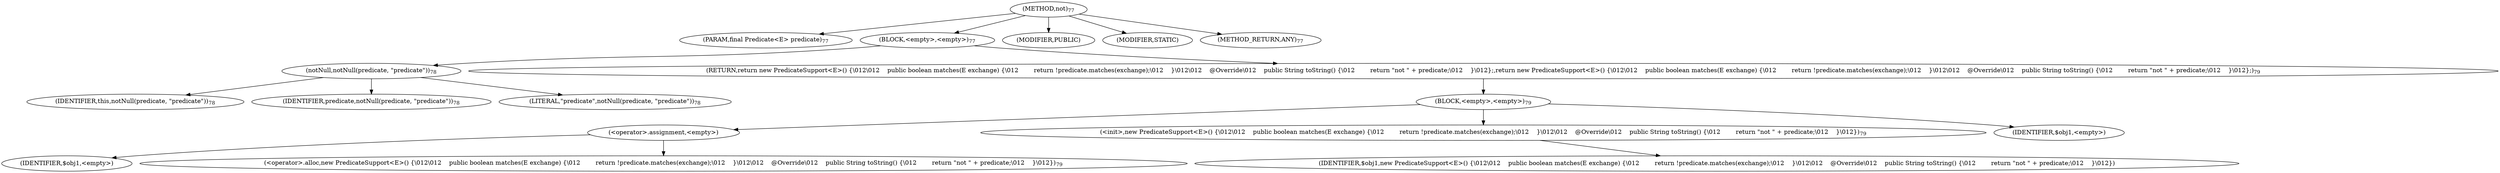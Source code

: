 digraph "not" {  
"61" [label = <(METHOD,not)<SUB>77</SUB>> ]
"62" [label = <(PARAM,final Predicate&lt;E&gt; predicate)<SUB>77</SUB>> ]
"63" [label = <(BLOCK,&lt;empty&gt;,&lt;empty&gt;)<SUB>77</SUB>> ]
"64" [label = <(notNull,notNull(predicate, &quot;predicate&quot;))<SUB>78</SUB>> ]
"65" [label = <(IDENTIFIER,this,notNull(predicate, &quot;predicate&quot;))<SUB>78</SUB>> ]
"66" [label = <(IDENTIFIER,predicate,notNull(predicate, &quot;predicate&quot;))<SUB>78</SUB>> ]
"67" [label = <(LITERAL,&quot;predicate&quot;,notNull(predicate, &quot;predicate&quot;))<SUB>78</SUB>> ]
"68" [label = <(RETURN,return new PredicateSupport&lt;E&gt;() {\012\012    public boolean matches(E exchange) {\012        return !predicate.matches(exchange);\012    }\012\012    @Override\012    public String toString() {\012        return &quot;not &quot; + predicate;\012    }\012};,return new PredicateSupport&lt;E&gt;() {\012\012    public boolean matches(E exchange) {\012        return !predicate.matches(exchange);\012    }\012\012    @Override\012    public String toString() {\012        return &quot;not &quot; + predicate;\012    }\012};)<SUB>79</SUB>> ]
"69" [label = <(BLOCK,&lt;empty&gt;,&lt;empty&gt;)<SUB>79</SUB>> ]
"70" [label = <(&lt;operator&gt;.assignment,&lt;empty&gt;)> ]
"71" [label = <(IDENTIFIER,$obj1,&lt;empty&gt;)> ]
"72" [label = <(&lt;operator&gt;.alloc,new PredicateSupport&lt;E&gt;() {\012\012    public boolean matches(E exchange) {\012        return !predicate.matches(exchange);\012    }\012\012    @Override\012    public String toString() {\012        return &quot;not &quot; + predicate;\012    }\012})<SUB>79</SUB>> ]
"73" [label = <(&lt;init&gt;,new PredicateSupport&lt;E&gt;() {\012\012    public boolean matches(E exchange) {\012        return !predicate.matches(exchange);\012    }\012\012    @Override\012    public String toString() {\012        return &quot;not &quot; + predicate;\012    }\012})<SUB>79</SUB>> ]
"74" [label = <(IDENTIFIER,$obj1,new PredicateSupport&lt;E&gt;() {\012\012    public boolean matches(E exchange) {\012        return !predicate.matches(exchange);\012    }\012\012    @Override\012    public String toString() {\012        return &quot;not &quot; + predicate;\012    }\012})> ]
"75" [label = <(IDENTIFIER,$obj1,&lt;empty&gt;)> ]
"76" [label = <(MODIFIER,PUBLIC)> ]
"77" [label = <(MODIFIER,STATIC)> ]
"78" [label = <(METHOD_RETURN,ANY)<SUB>77</SUB>> ]
  "61" -> "62" 
  "61" -> "63" 
  "61" -> "76" 
  "61" -> "77" 
  "61" -> "78" 
  "63" -> "64" 
  "63" -> "68" 
  "64" -> "65" 
  "64" -> "66" 
  "64" -> "67" 
  "68" -> "69" 
  "69" -> "70" 
  "69" -> "73" 
  "69" -> "75" 
  "70" -> "71" 
  "70" -> "72" 
  "73" -> "74" 
}
